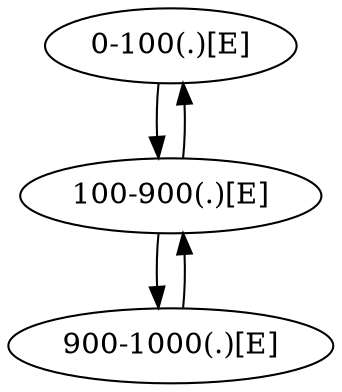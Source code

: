 strict digraph G {
"0-100(.)[E]" [data="[ID=G1.1,cov=0.10,.],[ID=G2.1,cov=0.10,.]"];
"900-1000(.)[E]" [data="[ID=G1.1,cov=0.10,.],[ID=G2.1,cov=0.10,.]"];
"100-900(.)[E]" [data="[ID=G2.1,cov=0.80,.]"];
"0-100(.)[E]" -> "100-900(.)[E]";
"900-1000(.)[E]" -> "100-900(.)[E]";
"100-900(.)[E]" -> "0-100(.)[E]";
"100-900(.)[E]" -> "900-1000(.)[E]";
}
